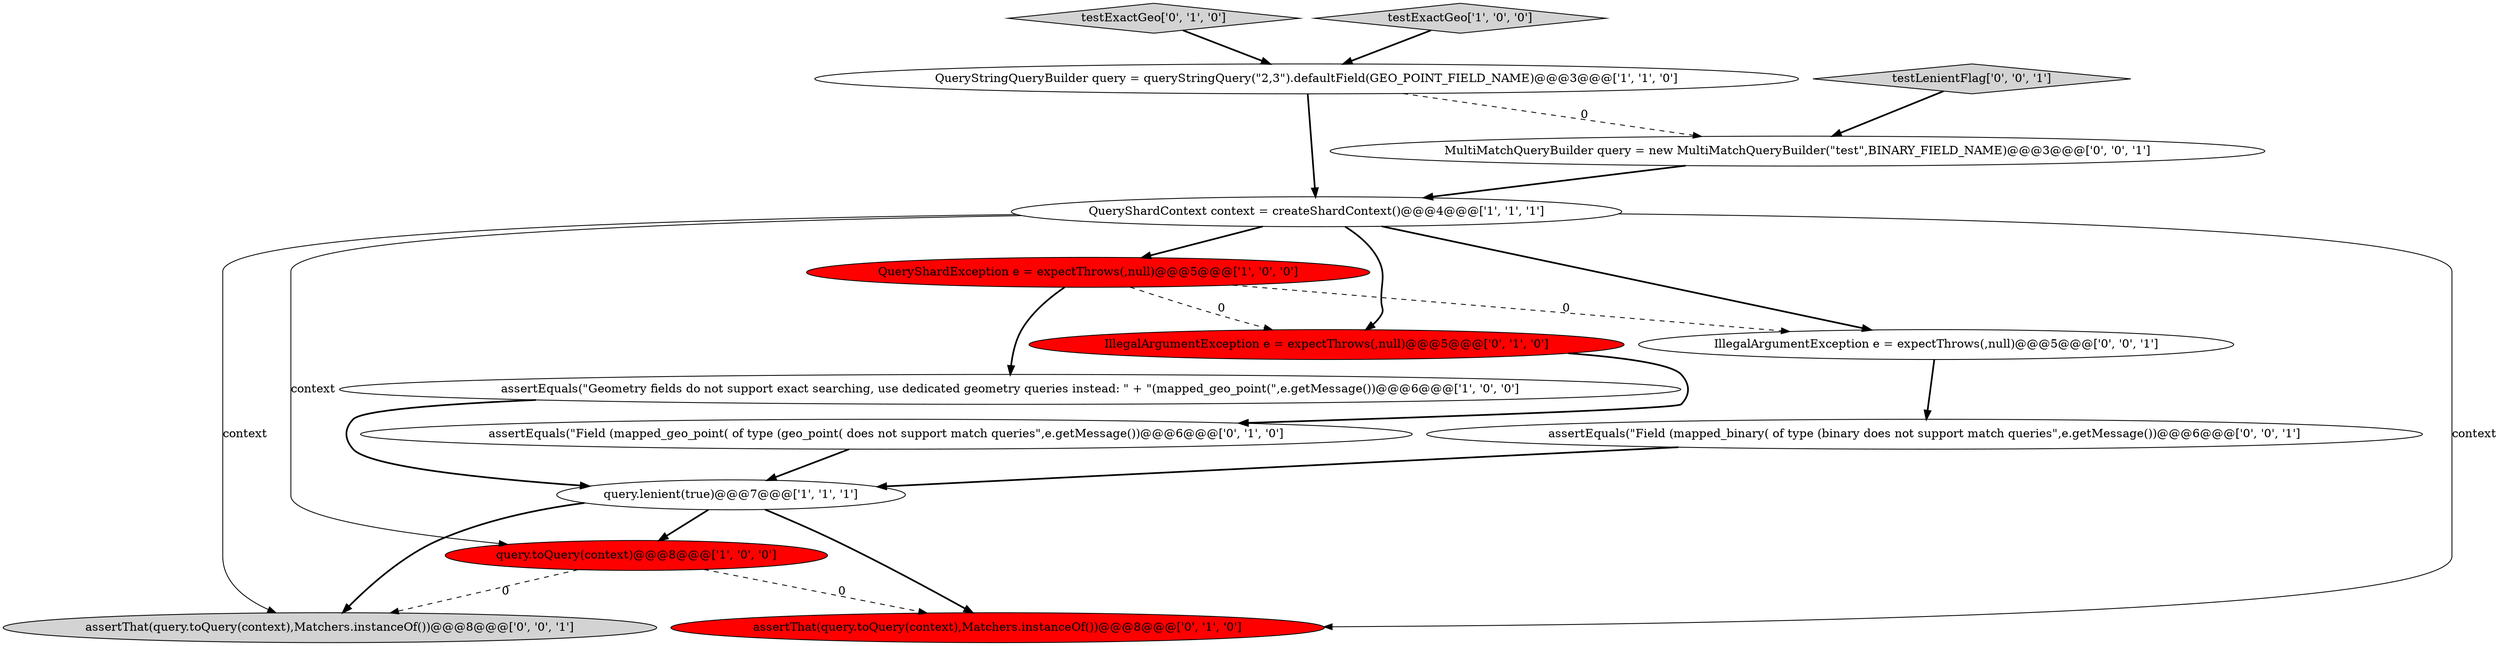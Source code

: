 digraph {
2 [style = filled, label = "QueryShardException e = expectThrows(,null)@@@5@@@['1', '0', '0']", fillcolor = red, shape = ellipse image = "AAA1AAABBB1BBB"];
7 [style = filled, label = "assertEquals(\"Field (mapped_geo_point( of type (geo_point( does not support match queries\",e.getMessage())@@@6@@@['0', '1', '0']", fillcolor = white, shape = ellipse image = "AAA0AAABBB2BBB"];
6 [style = filled, label = "assertEquals(\"Geometry fields do not support exact searching, use dedicated geometry queries instead: \" + \"(mapped_geo_point(\",e.getMessage())@@@6@@@['1', '0', '0']", fillcolor = white, shape = ellipse image = "AAA0AAABBB1BBB"];
3 [style = filled, label = "query.lenient(true)@@@7@@@['1', '1', '1']", fillcolor = white, shape = ellipse image = "AAA0AAABBB1BBB"];
14 [style = filled, label = "IllegalArgumentException e = expectThrows(,null)@@@5@@@['0', '0', '1']", fillcolor = white, shape = ellipse image = "AAA0AAABBB3BBB"];
15 [style = filled, label = "MultiMatchQueryBuilder query = new MultiMatchQueryBuilder(\"test\",BINARY_FIELD_NAME)@@@3@@@['0', '0', '1']", fillcolor = white, shape = ellipse image = "AAA0AAABBB3BBB"];
5 [style = filled, label = "QueryStringQueryBuilder query = queryStringQuery(\"2,3\").defaultField(GEO_POINT_FIELD_NAME)@@@3@@@['1', '1', '0']", fillcolor = white, shape = ellipse image = "AAA0AAABBB1BBB"];
9 [style = filled, label = "IllegalArgumentException e = expectThrows(,null)@@@5@@@['0', '1', '0']", fillcolor = red, shape = ellipse image = "AAA1AAABBB2BBB"];
8 [style = filled, label = "testExactGeo['0', '1', '0']", fillcolor = lightgray, shape = diamond image = "AAA0AAABBB2BBB"];
11 [style = filled, label = "testLenientFlag['0', '0', '1']", fillcolor = lightgray, shape = diamond image = "AAA0AAABBB3BBB"];
1 [style = filled, label = "testExactGeo['1', '0', '0']", fillcolor = lightgray, shape = diamond image = "AAA0AAABBB1BBB"];
13 [style = filled, label = "assertThat(query.toQuery(context),Matchers.instanceOf())@@@8@@@['0', '0', '1']", fillcolor = lightgray, shape = ellipse image = "AAA0AAABBB3BBB"];
0 [style = filled, label = "query.toQuery(context)@@@8@@@['1', '0', '0']", fillcolor = red, shape = ellipse image = "AAA1AAABBB1BBB"];
10 [style = filled, label = "assertThat(query.toQuery(context),Matchers.instanceOf())@@@8@@@['0', '1', '0']", fillcolor = red, shape = ellipse image = "AAA1AAABBB2BBB"];
12 [style = filled, label = "assertEquals(\"Field (mapped_binary( of type (binary does not support match queries\",e.getMessage())@@@6@@@['0', '0', '1']", fillcolor = white, shape = ellipse image = "AAA0AAABBB3BBB"];
4 [style = filled, label = "QueryShardContext context = createShardContext()@@@4@@@['1', '1', '1']", fillcolor = white, shape = ellipse image = "AAA0AAABBB1BBB"];
1->5 [style = bold, label=""];
4->9 [style = bold, label=""];
6->3 [style = bold, label=""];
4->14 [style = bold, label=""];
2->6 [style = bold, label=""];
4->2 [style = bold, label=""];
9->7 [style = bold, label=""];
7->3 [style = bold, label=""];
3->0 [style = bold, label=""];
11->15 [style = bold, label=""];
4->13 [style = solid, label="context"];
0->10 [style = dashed, label="0"];
3->10 [style = bold, label=""];
2->14 [style = dashed, label="0"];
8->5 [style = bold, label=""];
2->9 [style = dashed, label="0"];
14->12 [style = bold, label=""];
4->10 [style = solid, label="context"];
5->4 [style = bold, label=""];
0->13 [style = dashed, label="0"];
15->4 [style = bold, label=""];
3->13 [style = bold, label=""];
12->3 [style = bold, label=""];
5->15 [style = dashed, label="0"];
4->0 [style = solid, label="context"];
}
